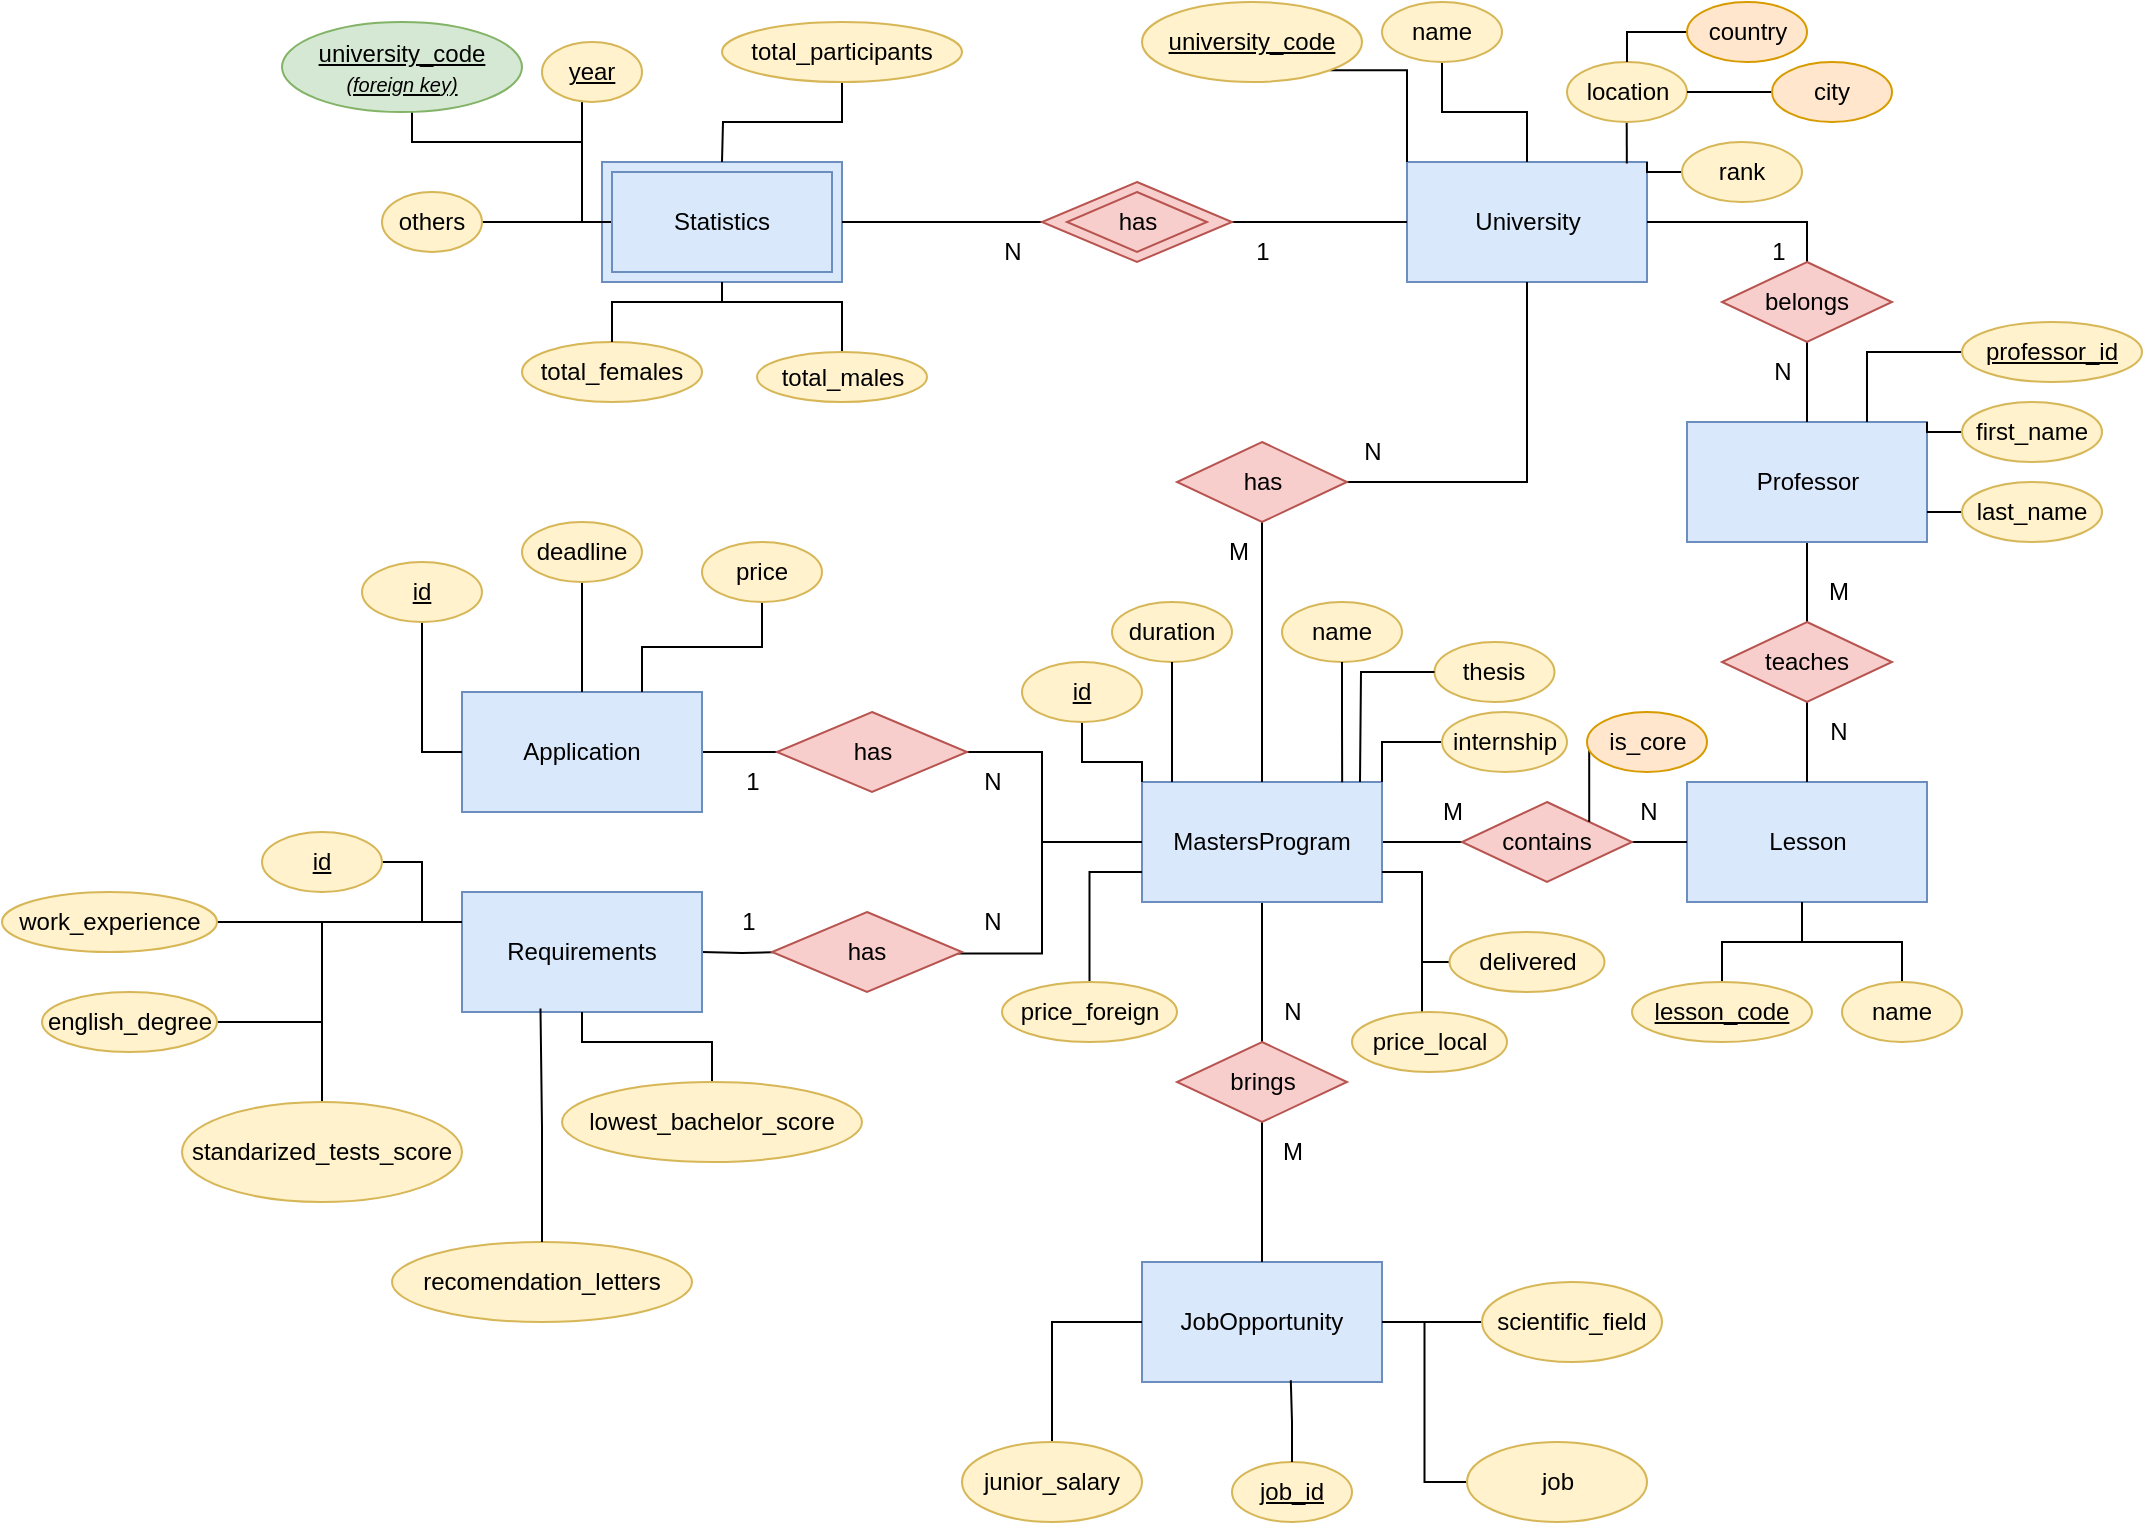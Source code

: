 <mxfile version="22.1.3" type="device">
  <diagram id="R2lEEEUBdFMjLlhIrx00" name="Page-1">
    <mxGraphModel dx="2284" dy="902" grid="1" gridSize="10" guides="1" tooltips="1" connect="1" arrows="1" fold="1" page="1" pageScale="1" pageWidth="850" pageHeight="1100" math="0" shadow="0" extFonts="Permanent Marker^https://fonts.googleapis.com/css?family=Permanent+Marker">
      <root>
        <mxCell id="0" />
        <mxCell id="1" parent="0" />
        <mxCell id="-cBvw6SvAeBIQjjov1bn-34" style="rounded=0;orthogonalLoop=1;jettySize=auto;html=1;exitX=1;exitY=0.5;exitDx=0;exitDy=0;entryX=0;entryY=0.5;entryDx=0;entryDy=0;endArrow=none;endFill=0;" parent="1" source="-cBvw6SvAeBIQjjov1bn-1" target="-cBvw6SvAeBIQjjov1bn-33" edge="1">
          <mxGeometry relative="1" as="geometry" />
        </mxCell>
        <mxCell id="-cBvw6SvAeBIQjjov1bn-50" style="edgeStyle=orthogonalEdgeStyle;rounded=0;orthogonalLoop=1;jettySize=auto;html=1;exitX=0;exitY=0.5;exitDx=0;exitDy=0;entryX=1;entryY=0.5;entryDx=0;entryDy=0;endArrow=none;endFill=0;" parent="1" source="-cBvw6SvAeBIQjjov1bn-1" edge="1">
          <mxGeometry relative="1" as="geometry">
            <mxPoint x="-75" y="575" as="targetPoint" />
            <Array as="points">
              <mxPoint x="-30" y="620" />
              <mxPoint x="-30" y="575" />
            </Array>
          </mxGeometry>
        </mxCell>
        <mxCell id="-cBvw6SvAeBIQjjov1bn-54" style="edgeStyle=orthogonalEdgeStyle;rounded=0;orthogonalLoop=1;jettySize=auto;html=1;exitX=0.5;exitY=1;exitDx=0;exitDy=0;entryX=0.5;entryY=0;entryDx=0;entryDy=0;endArrow=none;endFill=0;" parent="1" source="-cBvw6SvAeBIQjjov1bn-1" target="-cBvw6SvAeBIQjjov1bn-53" edge="1">
          <mxGeometry relative="1" as="geometry" />
        </mxCell>
        <mxCell id="-cBvw6SvAeBIQjjov1bn-1" value="MastersProgram" style="rounded=0;whiteSpace=wrap;html=1;fillColor=#dae8fc;strokeColor=#6c8ebf;" parent="1" vertex="1">
          <mxGeometry x="20" y="590" width="120" height="60" as="geometry" />
        </mxCell>
        <mxCell id="-cBvw6SvAeBIQjjov1bn-9" value="University" style="rounded=0;whiteSpace=wrap;html=1;fillColor=#dae8fc;strokeColor=#6c8ebf;" parent="1" vertex="1">
          <mxGeometry x="152.5" y="280" width="120" height="60" as="geometry" />
        </mxCell>
        <mxCell id="-cBvw6SvAeBIQjjov1bn-48" style="edgeStyle=orthogonalEdgeStyle;rounded=0;orthogonalLoop=1;jettySize=auto;html=1;entryX=0;entryY=0.5;entryDx=0;entryDy=0;endArrow=none;endFill=0;" parent="1" source="-cBvw6SvAeBIQjjov1bn-11" edge="1">
          <mxGeometry relative="1" as="geometry">
            <mxPoint x="-160" y="575" as="targetPoint" />
          </mxGeometry>
        </mxCell>
        <mxCell id="-cBvw6SvAeBIQjjov1bn-11" value="Application" style="rounded=0;whiteSpace=wrap;html=1;fillColor=#dae8fc;strokeColor=#6c8ebf;" parent="1" vertex="1">
          <mxGeometry x="-320" y="545" width="120" height="60" as="geometry" />
        </mxCell>
        <mxCell id="-cBvw6SvAeBIQjjov1bn-12" value="Lesson" style="rounded=0;whiteSpace=wrap;html=1;fillColor=#dae8fc;strokeColor=#6c8ebf;" parent="1" vertex="1">
          <mxGeometry x="292.5" y="590" width="120" height="60" as="geometry" />
        </mxCell>
        <mxCell id="-cBvw6SvAeBIQjjov1bn-17" value="JobOpportunity" style="rounded=0;whiteSpace=wrap;html=1;fillColor=#dae8fc;strokeColor=#6c8ebf;" parent="1" vertex="1">
          <mxGeometry x="20" y="830" width="120" height="60" as="geometry" />
        </mxCell>
        <mxCell id="-cBvw6SvAeBIQjjov1bn-28" value="N" style="text;html=1;align=center;verticalAlign=middle;resizable=0;points=[];autosize=1;strokeColor=none;fillColor=none;" parent="1" vertex="1">
          <mxGeometry x="120" y="410" width="30" height="30" as="geometry" />
        </mxCell>
        <mxCell id="-cBvw6SvAeBIQjjov1bn-35" style="edgeStyle=orthogonalEdgeStyle;rounded=0;orthogonalLoop=1;jettySize=auto;html=1;exitX=1;exitY=0.5;exitDx=0;exitDy=0;entryX=0;entryY=0.5;entryDx=0;entryDy=0;endArrow=none;endFill=0;" parent="1" source="-cBvw6SvAeBIQjjov1bn-33" target="-cBvw6SvAeBIQjjov1bn-12" edge="1">
          <mxGeometry relative="1" as="geometry" />
        </mxCell>
        <mxCell id="-cBvw6SvAeBIQjjov1bn-33" value="contains" style="rhombus;whiteSpace=wrap;html=1;fillColor=#f8cecc;strokeColor=#b85450;" parent="1" vertex="1">
          <mxGeometry x="180" y="600" width="85" height="40" as="geometry" />
        </mxCell>
        <mxCell id="-cBvw6SvAeBIQjjov1bn-43" value="N" style="text;html=1;align=center;verticalAlign=middle;resizable=0;points=[];autosize=1;strokeColor=none;fillColor=none;" parent="1" vertex="1">
          <mxGeometry x="352.5" y="550" width="30" height="30" as="geometry" />
        </mxCell>
        <mxCell id="-cBvw6SvAeBIQjjov1bn-45" value="M" style="text;html=1;align=center;verticalAlign=middle;resizable=0;points=[];autosize=1;strokeColor=none;fillColor=none;" parent="1" vertex="1">
          <mxGeometry x="160" y="590" width="30" height="30" as="geometry" />
        </mxCell>
        <mxCell id="-cBvw6SvAeBIQjjov1bn-46" value="N" style="text;html=1;align=center;verticalAlign=middle;resizable=0;points=[];autosize=1;strokeColor=none;fillColor=none;" parent="1" vertex="1">
          <mxGeometry x="257.5" y="590" width="30" height="30" as="geometry" />
        </mxCell>
        <mxCell id="-cBvw6SvAeBIQjjov1bn-51" value="1" style="text;html=1;align=center;verticalAlign=middle;resizable=0;points=[];autosize=1;strokeColor=none;fillColor=none;" parent="1" vertex="1">
          <mxGeometry x="-190" y="575" width="30" height="30" as="geometry" />
        </mxCell>
        <mxCell id="-cBvw6SvAeBIQjjov1bn-52" value="N" style="text;html=1;align=center;verticalAlign=middle;resizable=0;points=[];autosize=1;strokeColor=none;fillColor=none;" parent="1" vertex="1">
          <mxGeometry x="-70" y="575" width="30" height="30" as="geometry" />
        </mxCell>
        <mxCell id="-cBvw6SvAeBIQjjov1bn-55" style="edgeStyle=orthogonalEdgeStyle;rounded=0;orthogonalLoop=1;jettySize=auto;html=1;exitX=0.5;exitY=1;exitDx=0;exitDy=0;entryX=0.5;entryY=0;entryDx=0;entryDy=0;endArrow=none;endFill=0;" parent="1" source="-cBvw6SvAeBIQjjov1bn-53" target="-cBvw6SvAeBIQjjov1bn-17" edge="1">
          <mxGeometry relative="1" as="geometry" />
        </mxCell>
        <mxCell id="-cBvw6SvAeBIQjjov1bn-53" value="brings" style="rhombus;whiteSpace=wrap;html=1;fillColor=#f8cecc;strokeColor=#b85450;" parent="1" vertex="1">
          <mxGeometry x="37.5" y="720" width="85" height="40" as="geometry" />
        </mxCell>
        <mxCell id="-cBvw6SvAeBIQjjov1bn-56" value="M" style="text;html=1;align=center;verticalAlign=middle;resizable=0;points=[];autosize=1;strokeColor=none;fillColor=none;" parent="1" vertex="1">
          <mxGeometry x="80" y="760" width="30" height="30" as="geometry" />
        </mxCell>
        <mxCell id="-cBvw6SvAeBIQjjov1bn-57" value="N" style="text;html=1;align=center;verticalAlign=middle;resizable=0;points=[];autosize=1;strokeColor=none;fillColor=none;" parent="1" vertex="1">
          <mxGeometry x="80" y="690" width="30" height="30" as="geometry" />
        </mxCell>
        <mxCell id="-cBvw6SvAeBIQjjov1bn-110" style="edgeStyle=orthogonalEdgeStyle;rounded=0;orthogonalLoop=1;jettySize=auto;html=1;exitX=0.5;exitY=1;exitDx=0;exitDy=0;endArrow=none;endFill=0;" parent="1" source="-cBvw6SvAeBIQjjov1bn-106" target="-cBvw6SvAeBIQjjov1bn-12" edge="1">
          <mxGeometry relative="1" as="geometry" />
        </mxCell>
        <mxCell id="Vq4cGkvq0sY0oEgIhacN-1" style="edgeStyle=orthogonalEdgeStyle;rounded=0;orthogonalLoop=1;jettySize=auto;html=1;exitX=0.5;exitY=0;exitDx=0;exitDy=0;entryX=0.5;entryY=1;entryDx=0;entryDy=0;endArrow=none;endFill=0;" parent="1" source="-cBvw6SvAeBIQjjov1bn-106" target="-cBvw6SvAeBIQjjov1bn-115" edge="1">
          <mxGeometry relative="1" as="geometry" />
        </mxCell>
        <mxCell id="-cBvw6SvAeBIQjjov1bn-106" value="teaches" style="rhombus;whiteSpace=wrap;html=1;fillColor=#f8cecc;strokeColor=#b85450;" parent="1" vertex="1">
          <mxGeometry x="310" y="510" width="85" height="40" as="geometry" />
        </mxCell>
        <mxCell id="-cBvw6SvAeBIQjjov1bn-115" value="Professor" style="rounded=0;whiteSpace=wrap;html=1;fillColor=#dae8fc;strokeColor=#6c8ebf;" parent="1" vertex="1">
          <mxGeometry x="292.5" y="410" width="120" height="60" as="geometry" />
        </mxCell>
        <mxCell id="-cBvw6SvAeBIQjjov1bn-119" value="M" style="text;html=1;align=center;verticalAlign=middle;resizable=0;points=[];autosize=1;strokeColor=none;fillColor=none;" parent="1" vertex="1">
          <mxGeometry x="352.5" y="480" width="30" height="30" as="geometry" />
        </mxCell>
        <mxCell id="-cBvw6SvAeBIQjjov1bn-121" value="" style="edgeStyle=orthogonalEdgeStyle;rounded=0;orthogonalLoop=1;jettySize=auto;html=1;endArrow=none;endFill=0;" parent="1" source="-cBvw6SvAeBIQjjov1bn-9" target="-cBvw6SvAeBIQjjov1bn-100" edge="1">
          <mxGeometry relative="1" as="geometry">
            <mxPoint x="153" y="410" as="sourcePoint" />
            <mxPoint x="80" y="510.0" as="targetPoint" />
            <Array as="points">
              <mxPoint x="213" y="440" />
            </Array>
          </mxGeometry>
        </mxCell>
        <mxCell id="-cBvw6SvAeBIQjjov1bn-122" style="edgeStyle=orthogonalEdgeStyle;rounded=0;orthogonalLoop=1;jettySize=auto;html=1;exitX=0.5;exitY=1;exitDx=0;exitDy=0;endArrow=none;endFill=0;" parent="1" source="-cBvw6SvAeBIQjjov1bn-100" target="-cBvw6SvAeBIQjjov1bn-1" edge="1">
          <mxGeometry relative="1" as="geometry" />
        </mxCell>
        <mxCell id="-cBvw6SvAeBIQjjov1bn-100" value="has" style="rhombus;whiteSpace=wrap;html=1;fillColor=#f8cecc;strokeColor=#b85450;" parent="1" vertex="1">
          <mxGeometry x="37.5" y="420" width="85" height="40" as="geometry" />
        </mxCell>
        <mxCell id="-cBvw6SvAeBIQjjov1bn-123" value="M" style="text;html=1;align=center;verticalAlign=middle;resizable=0;points=[];autosize=1;strokeColor=none;fillColor=none;" parent="1" vertex="1">
          <mxGeometry x="52.5" y="460" width="30" height="30" as="geometry" />
        </mxCell>
        <mxCell id="Vq4cGkvq0sY0oEgIhacN-3" value="N" style="text;html=1;align=center;verticalAlign=middle;resizable=0;points=[];autosize=1;strokeColor=none;fillColor=none;" parent="1" vertex="1">
          <mxGeometry x="325" y="370" width="30" height="30" as="geometry" />
        </mxCell>
        <mxCell id="Vq4cGkvq0sY0oEgIhacN-4" value="1" style="text;html=1;align=center;verticalAlign=middle;resizable=0;points=[];autosize=1;strokeColor=none;fillColor=none;" parent="1" vertex="1">
          <mxGeometry x="322.5" y="310" width="30" height="30" as="geometry" />
        </mxCell>
        <mxCell id="Vq4cGkvq0sY0oEgIhacN-6" style="edgeStyle=orthogonalEdgeStyle;rounded=0;orthogonalLoop=1;jettySize=auto;html=1;exitX=0.5;exitY=0;exitDx=0;exitDy=0;entryX=1;entryY=0.5;entryDx=0;entryDy=0;endArrow=none;endFill=0;" parent="1" source="Vq4cGkvq0sY0oEgIhacN-5" target="-cBvw6SvAeBIQjjov1bn-9" edge="1">
          <mxGeometry relative="1" as="geometry">
            <Array as="points">
              <mxPoint x="353" y="310" />
            </Array>
          </mxGeometry>
        </mxCell>
        <mxCell id="Vq4cGkvq0sY0oEgIhacN-7" style="edgeStyle=orthogonalEdgeStyle;rounded=0;orthogonalLoop=1;jettySize=auto;html=1;exitX=0.5;exitY=1;exitDx=0;exitDy=0;endArrow=none;endFill=0;" parent="1" source="Vq4cGkvq0sY0oEgIhacN-5" target="-cBvw6SvAeBIQjjov1bn-115" edge="1">
          <mxGeometry relative="1" as="geometry" />
        </mxCell>
        <mxCell id="Vq4cGkvq0sY0oEgIhacN-5" value="belongs" style="rhombus;whiteSpace=wrap;html=1;fillColor=#f8cecc;strokeColor=#b85450;" parent="1" vertex="1">
          <mxGeometry x="310" y="330" width="85" height="40" as="geometry" />
        </mxCell>
        <mxCell id="Vq4cGkvq0sY0oEgIhacN-16" style="edgeStyle=orthogonalEdgeStyle;rounded=0;orthogonalLoop=1;jettySize=auto;html=1;exitX=0.5;exitY=1;exitDx=0;exitDy=0;endArrow=none;endFill=0;" parent="1" source="Vq4cGkvq0sY0oEgIhacN-9" target="-cBvw6SvAeBIQjjov1bn-9" edge="1">
          <mxGeometry relative="1" as="geometry" />
        </mxCell>
        <mxCell id="Vq4cGkvq0sY0oEgIhacN-9" value="name" style="ellipse;whiteSpace=wrap;html=1;fillColor=#fff2cc;strokeColor=#d6b656;" parent="1" vertex="1">
          <mxGeometry x="140" y="200" width="60" height="30" as="geometry" />
        </mxCell>
        <mxCell id="Vq4cGkvq0sY0oEgIhacN-18" style="edgeStyle=orthogonalEdgeStyle;rounded=0;orthogonalLoop=1;jettySize=auto;html=1;entryX=0.916;entryY=0.013;entryDx=0;entryDy=0;endArrow=none;endFill=0;entryPerimeter=0;" parent="1" target="-cBvw6SvAeBIQjjov1bn-9" edge="1">
          <mxGeometry relative="1" as="geometry">
            <mxPoint x="262.35" y="260" as="sourcePoint" />
            <mxPoint x="262.63" y="278.86" as="targetPoint" />
          </mxGeometry>
        </mxCell>
        <mxCell id="Vq4cGkvq0sY0oEgIhacN-10" value="location" style="ellipse;whiteSpace=wrap;html=1;fillColor=#fff2cc;strokeColor=#d6b656;" parent="1" vertex="1">
          <mxGeometry x="232.5" y="230" width="60" height="30" as="geometry" />
        </mxCell>
        <mxCell id="Vq4cGkvq0sY0oEgIhacN-21" style="edgeStyle=orthogonalEdgeStyle;rounded=0;orthogonalLoop=1;jettySize=auto;html=1;exitX=0;exitY=0.5;exitDx=0;exitDy=0;entryX=0.5;entryY=0;entryDx=0;entryDy=0;endArrow=none;endFill=0;" parent="1" source="Vq4cGkvq0sY0oEgIhacN-11" target="Vq4cGkvq0sY0oEgIhacN-10" edge="1">
          <mxGeometry relative="1" as="geometry" />
        </mxCell>
        <mxCell id="Vq4cGkvq0sY0oEgIhacN-11" value="country" style="ellipse;whiteSpace=wrap;html=1;fillColor=#ffe6cc;strokeColor=#d79b00;" parent="1" vertex="1">
          <mxGeometry x="292.5" y="200" width="60" height="30" as="geometry" />
        </mxCell>
        <mxCell id="Vq4cGkvq0sY0oEgIhacN-20" style="edgeStyle=orthogonalEdgeStyle;rounded=0;orthogonalLoop=1;jettySize=auto;html=1;exitX=0;exitY=0.5;exitDx=0;exitDy=0;entryX=1;entryY=0.5;entryDx=0;entryDy=0;endArrow=none;endFill=0;" parent="1" source="Vq4cGkvq0sY0oEgIhacN-12" target="Vq4cGkvq0sY0oEgIhacN-10" edge="1">
          <mxGeometry relative="1" as="geometry" />
        </mxCell>
        <mxCell id="Vq4cGkvq0sY0oEgIhacN-12" value="city" style="ellipse;whiteSpace=wrap;html=1;fillColor=#ffe6cc;strokeColor=#d79b00;" parent="1" vertex="1">
          <mxGeometry x="335" y="230" width="60" height="30" as="geometry" />
        </mxCell>
        <mxCell id="Vq4cGkvq0sY0oEgIhacN-23" style="edgeStyle=orthogonalEdgeStyle;rounded=0;orthogonalLoop=1;jettySize=auto;html=1;exitX=0;exitY=0.5;exitDx=0;exitDy=0;entryX=1;entryY=0;entryDx=0;entryDy=0;endArrow=none;endFill=0;" parent="1" source="Vq4cGkvq0sY0oEgIhacN-22" target="-cBvw6SvAeBIQjjov1bn-9" edge="1">
          <mxGeometry relative="1" as="geometry" />
        </mxCell>
        <mxCell id="Vq4cGkvq0sY0oEgIhacN-22" value="rank" style="ellipse;whiteSpace=wrap;html=1;fillColor=#fff2cc;strokeColor=#d6b656;" parent="1" vertex="1">
          <mxGeometry x="290" y="270" width="60" height="30" as="geometry" />
        </mxCell>
        <mxCell id="Vq4cGkvq0sY0oEgIhacN-28" style="edgeStyle=orthogonalEdgeStyle;rounded=0;orthogonalLoop=1;jettySize=auto;html=1;exitX=0;exitY=0.5;exitDx=0;exitDy=0;entryX=0.75;entryY=0;entryDx=0;entryDy=0;endArrow=none;endFill=0;" parent="1" source="Vq4cGkvq0sY0oEgIhacN-24" target="-cBvw6SvAeBIQjjov1bn-115" edge="1">
          <mxGeometry relative="1" as="geometry" />
        </mxCell>
        <mxCell id="Vq4cGkvq0sY0oEgIhacN-24" value="&lt;u&gt;professor_id&lt;/u&gt;" style="ellipse;whiteSpace=wrap;html=1;fillColor=#fff2cc;strokeColor=#d6b656;" parent="1" vertex="1">
          <mxGeometry x="430" y="360" width="90" height="30" as="geometry" />
        </mxCell>
        <mxCell id="Vq4cGkvq0sY0oEgIhacN-29" style="edgeStyle=orthogonalEdgeStyle;rounded=0;orthogonalLoop=1;jettySize=auto;html=1;exitX=0;exitY=0.5;exitDx=0;exitDy=0;entryX=1;entryY=0;entryDx=0;entryDy=0;endArrow=none;endFill=0;" parent="1" source="Vq4cGkvq0sY0oEgIhacN-25" target="-cBvw6SvAeBIQjjov1bn-115" edge="1">
          <mxGeometry relative="1" as="geometry" />
        </mxCell>
        <mxCell id="Vq4cGkvq0sY0oEgIhacN-25" value="first_name" style="ellipse;whiteSpace=wrap;html=1;fillColor=#fff2cc;strokeColor=#d6b656;" parent="1" vertex="1">
          <mxGeometry x="430" y="400" width="70" height="30" as="geometry" />
        </mxCell>
        <mxCell id="Vq4cGkvq0sY0oEgIhacN-30" style="edgeStyle=orthogonalEdgeStyle;rounded=0;orthogonalLoop=1;jettySize=auto;html=1;exitX=0;exitY=0.5;exitDx=0;exitDy=0;entryX=1;entryY=0.75;entryDx=0;entryDy=0;endArrow=none;endFill=0;" parent="1" source="Vq4cGkvq0sY0oEgIhacN-26" target="-cBvw6SvAeBIQjjov1bn-115" edge="1">
          <mxGeometry relative="1" as="geometry" />
        </mxCell>
        <mxCell id="Vq4cGkvq0sY0oEgIhacN-26" value="last_name" style="ellipse;whiteSpace=wrap;html=1;fillColor=#fff2cc;strokeColor=#d6b656;" parent="1" vertex="1">
          <mxGeometry x="430" y="440" width="70" height="30" as="geometry" />
        </mxCell>
        <mxCell id="Vq4cGkvq0sY0oEgIhacN-34" style="edgeStyle=orthogonalEdgeStyle;rounded=0;orthogonalLoop=1;jettySize=auto;html=1;exitX=0.5;exitY=0;exitDx=0;exitDy=0;endArrow=none;endFill=0;" parent="1" source="Vq4cGkvq0sY0oEgIhacN-32" target="-cBvw6SvAeBIQjjov1bn-12" edge="1">
          <mxGeometry relative="1" as="geometry">
            <Array as="points">
              <mxPoint x="310" y="670" />
              <mxPoint x="350" y="670" />
            </Array>
          </mxGeometry>
        </mxCell>
        <mxCell id="Vq4cGkvq0sY0oEgIhacN-32" value="&lt;u&gt;lesson_code&lt;/u&gt;" style="ellipse;whiteSpace=wrap;html=1;fillColor=#fff2cc;strokeColor=#d6b656;" parent="1" vertex="1">
          <mxGeometry x="265" y="690" width="90" height="30" as="geometry" />
        </mxCell>
        <mxCell id="Vq4cGkvq0sY0oEgIhacN-35" style="edgeStyle=orthogonalEdgeStyle;rounded=0;orthogonalLoop=1;jettySize=auto;html=1;exitX=0.5;exitY=0;exitDx=0;exitDy=0;endArrow=none;endFill=0;" parent="1" source="Vq4cGkvq0sY0oEgIhacN-33" edge="1">
          <mxGeometry relative="1" as="geometry">
            <mxPoint x="350" y="650" as="targetPoint" />
            <Array as="points">
              <mxPoint x="400" y="670" />
              <mxPoint x="350" y="670" />
            </Array>
          </mxGeometry>
        </mxCell>
        <mxCell id="Vq4cGkvq0sY0oEgIhacN-33" value="name" style="ellipse;whiteSpace=wrap;html=1;fillColor=#fff2cc;strokeColor=#d6b656;" parent="1" vertex="1">
          <mxGeometry x="370" y="690" width="60" height="30" as="geometry" />
        </mxCell>
        <mxCell id="q_yVc49AFoi8xn_i-CeX-12" style="edgeStyle=orthogonalEdgeStyle;rounded=0;orthogonalLoop=1;jettySize=auto;html=1;entryX=0;entryY=0;entryDx=0;entryDy=0;endArrow=none;endFill=0;" parent="1" source="q_yVc49AFoi8xn_i-CeX-1" target="-cBvw6SvAeBIQjjov1bn-1" edge="1">
          <mxGeometry relative="1" as="geometry" />
        </mxCell>
        <mxCell id="q_yVc49AFoi8xn_i-CeX-1" value="&lt;u&gt;id&lt;/u&gt;" style="ellipse;whiteSpace=wrap;html=1;fillColor=#fff2cc;strokeColor=#d6b656;" parent="1" vertex="1">
          <mxGeometry x="-40" y="530" width="60" height="30" as="geometry" />
        </mxCell>
        <mxCell id="q_yVc49AFoi8xn_i-CeX-2" value="duration" style="ellipse;whiteSpace=wrap;html=1;fillColor=#fff2cc;strokeColor=#d6b656;" parent="1" vertex="1">
          <mxGeometry x="5" y="500" width="60" height="30" as="geometry" />
        </mxCell>
        <mxCell id="q_yVc49AFoi8xn_i-CeX-3" value="&lt;div&gt;name&lt;/div&gt;" style="ellipse;whiteSpace=wrap;html=1;fillColor=#fff2cc;strokeColor=#d6b656;" parent="1" vertex="1">
          <mxGeometry x="90" y="500" width="60" height="30" as="geometry" />
        </mxCell>
        <mxCell id="q_yVc49AFoi8xn_i-CeX-4" value="thesis" style="ellipse;whiteSpace=wrap;html=1;fillColor=#fff2cc;strokeColor=#d6b656;" parent="1" vertex="1">
          <mxGeometry x="166.25" y="520" width="60" height="30" as="geometry" />
        </mxCell>
        <mxCell id="q_yVc49AFoi8xn_i-CeX-23" style="edgeStyle=orthogonalEdgeStyle;rounded=0;orthogonalLoop=1;jettySize=auto;html=1;entryX=1;entryY=0;entryDx=0;entryDy=0;endArrow=none;endFill=0;" parent="1" source="q_yVc49AFoi8xn_i-CeX-5" target="-cBvw6SvAeBIQjjov1bn-1" edge="1">
          <mxGeometry relative="1" as="geometry">
            <mxPoint x="140" y="575" as="targetPoint" />
          </mxGeometry>
        </mxCell>
        <mxCell id="q_yVc49AFoi8xn_i-CeX-5" value="internship" style="ellipse;whiteSpace=wrap;html=1;fillColor=#fff2cc;strokeColor=#d6b656;" parent="1" vertex="1">
          <mxGeometry x="170" y="555" width="62.5" height="30" as="geometry" />
        </mxCell>
        <mxCell id="q_yVc49AFoi8xn_i-CeX-24" style="edgeStyle=orthogonalEdgeStyle;rounded=0;orthogonalLoop=1;jettySize=auto;html=1;entryX=1;entryY=0.75;entryDx=0;entryDy=0;endArrow=none;endFill=0;" parent="1" source="q_yVc49AFoi8xn_i-CeX-6" target="-cBvw6SvAeBIQjjov1bn-1" edge="1">
          <mxGeometry relative="1" as="geometry">
            <Array as="points">
              <mxPoint x="160" y="635" />
            </Array>
          </mxGeometry>
        </mxCell>
        <mxCell id="q_yVc49AFoi8xn_i-CeX-6" value="price_local" style="ellipse;whiteSpace=wrap;html=1;fillColor=#fff2cc;strokeColor=#d6b656;" parent="1" vertex="1">
          <mxGeometry x="125" y="705" width="77.5" height="30" as="geometry" />
        </mxCell>
        <mxCell id="q_yVc49AFoi8xn_i-CeX-25" style="edgeStyle=orthogonalEdgeStyle;rounded=0;orthogonalLoop=1;jettySize=auto;html=1;entryX=0;entryY=0.75;entryDx=0;entryDy=0;endArrow=none;endFill=0;" parent="1" source="q_yVc49AFoi8xn_i-CeX-7" target="-cBvw6SvAeBIQjjov1bn-1" edge="1">
          <mxGeometry relative="1" as="geometry" />
        </mxCell>
        <mxCell id="q_yVc49AFoi8xn_i-CeX-7" value="price_foreign" style="ellipse;whiteSpace=wrap;html=1;fillColor=#fff2cc;strokeColor=#d6b656;" parent="1" vertex="1">
          <mxGeometry x="-50" y="690" width="87.5" height="30" as="geometry" />
        </mxCell>
        <mxCell id="q_yVc49AFoi8xn_i-CeX-14" style="edgeStyle=orthogonalEdgeStyle;rounded=0;orthogonalLoop=1;jettySize=auto;html=1;endArrow=none;endFill=0;entryX=0.125;entryY=0;entryDx=0;entryDy=0;entryPerimeter=0;" parent="1" source="q_yVc49AFoi8xn_i-CeX-2" target="-cBvw6SvAeBIQjjov1bn-1" edge="1">
          <mxGeometry relative="1" as="geometry">
            <mxPoint x="40" y="580" as="targetPoint" />
          </mxGeometry>
        </mxCell>
        <mxCell id="q_yVc49AFoi8xn_i-CeX-16" style="edgeStyle=orthogonalEdgeStyle;rounded=0;orthogonalLoop=1;jettySize=auto;html=1;entryX=0.834;entryY=0.003;entryDx=0;entryDy=0;entryPerimeter=0;endArrow=none;endFill=0;" parent="1" source="q_yVc49AFoi8xn_i-CeX-3" target="-cBvw6SvAeBIQjjov1bn-1" edge="1">
          <mxGeometry relative="1" as="geometry" />
        </mxCell>
        <mxCell id="q_yVc49AFoi8xn_i-CeX-17" style="edgeStyle=orthogonalEdgeStyle;rounded=0;orthogonalLoop=1;jettySize=auto;html=1;endArrow=none;endFill=0;" parent="1" source="q_yVc49AFoi8xn_i-CeX-4" edge="1">
          <mxGeometry relative="1" as="geometry">
            <mxPoint x="129" y="590" as="targetPoint" />
          </mxGeometry>
        </mxCell>
        <mxCell id="frPYJ4hjf-r7NF71AFFR-7" style="edgeStyle=orthogonalEdgeStyle;rounded=0;orthogonalLoop=1;jettySize=auto;html=1;endArrow=none;endFill=0;" parent="1" source="frPYJ4hjf-r7NF71AFFR-6" target="-cBvw6SvAeBIQjjov1bn-17" edge="1">
          <mxGeometry relative="1" as="geometry" />
        </mxCell>
        <mxCell id="frPYJ4hjf-r7NF71AFFR-6" value="scientific_field" style="ellipse;whiteSpace=wrap;html=1;fillColor=#fff2cc;strokeColor=#d6b656;" parent="1" vertex="1">
          <mxGeometry x="190" y="840" width="90" height="40" as="geometry" />
        </mxCell>
        <mxCell id="frPYJ4hjf-r7NF71AFFR-21" style="edgeStyle=orthogonalEdgeStyle;rounded=0;orthogonalLoop=1;jettySize=auto;html=1;exitX=0;exitY=0.5;exitDx=0;exitDy=0;entryX=1;entryY=0.5;entryDx=0;entryDy=0;endArrow=none;endFill=0;" parent="1" target="frPYJ4hjf-r7NF71AFFR-20" edge="1">
          <mxGeometry relative="1" as="geometry">
            <mxPoint x="-160" y="675" as="sourcePoint" />
          </mxGeometry>
        </mxCell>
        <mxCell id="frPYJ4hjf-r7NF71AFFR-19" style="edgeStyle=orthogonalEdgeStyle;rounded=0;orthogonalLoop=1;jettySize=auto;html=1;endArrow=none;endFill=0;" parent="1" edge="1">
          <mxGeometry relative="1" as="geometry">
            <mxPoint x="-75.0" y="675.81" as="sourcePoint" />
            <mxPoint x="20" y="620" as="targetPoint" />
            <Array as="points">
              <mxPoint x="-30" y="675.81" />
              <mxPoint x="-30" y="619.81" />
            </Array>
          </mxGeometry>
        </mxCell>
        <mxCell id="frPYJ4hjf-r7NF71AFFR-20" value="Requirements" style="rounded=0;whiteSpace=wrap;html=1;fillColor=#dae8fc;strokeColor=#6c8ebf;" parent="1" vertex="1">
          <mxGeometry x="-320" y="645" width="120" height="60" as="geometry" />
        </mxCell>
        <mxCell id="frPYJ4hjf-r7NF71AFFR-22" value="1" style="text;html=1;align=center;verticalAlign=middle;resizable=0;points=[];autosize=1;strokeColor=none;fillColor=none;" parent="1" vertex="1">
          <mxGeometry x="-192.5" y="645" width="30" height="30" as="geometry" />
        </mxCell>
        <mxCell id="frPYJ4hjf-r7NF71AFFR-24" value="N" style="text;html=1;align=center;verticalAlign=middle;resizable=0;points=[];autosize=1;strokeColor=none;fillColor=none;" parent="1" vertex="1">
          <mxGeometry x="-70" y="645" width="30" height="30" as="geometry" />
        </mxCell>
        <mxCell id="frPYJ4hjf-r7NF71AFFR-48" style="edgeStyle=orthogonalEdgeStyle;rounded=0;orthogonalLoop=1;jettySize=auto;html=1;entryX=0;entryY=0.5;entryDx=0;entryDy=0;endArrow=none;endFill=0;" parent="1" source="frPYJ4hjf-r7NF71AFFR-26" target="-cBvw6SvAeBIQjjov1bn-11" edge="1">
          <mxGeometry relative="1" as="geometry" />
        </mxCell>
        <mxCell id="frPYJ4hjf-r7NF71AFFR-26" value="&lt;u&gt;id&lt;/u&gt;" style="ellipse;whiteSpace=wrap;html=1;fillColor=#fff2cc;strokeColor=#d6b656;" parent="1" vertex="1">
          <mxGeometry x="-370" y="480" width="60" height="30" as="geometry" />
        </mxCell>
        <mxCell id="frPYJ4hjf-r7NF71AFFR-27" value="&lt;u&gt;job_id&lt;/u&gt;" style="ellipse;whiteSpace=wrap;html=1;fillColor=#fff2cc;strokeColor=#d6b656;" parent="1" vertex="1">
          <mxGeometry x="65" y="930" width="60" height="30" as="geometry" />
        </mxCell>
        <mxCell id="frPYJ4hjf-r7NF71AFFR-42" style="edgeStyle=orthogonalEdgeStyle;rounded=0;orthogonalLoop=1;jettySize=auto;html=1;endArrow=none;endFill=0;" parent="1" source="frPYJ4hjf-r7NF71AFFR-28" edge="1">
          <mxGeometry relative="1" as="geometry">
            <mxPoint x="-320" y="660" as="targetPoint" />
            <Array as="points">
              <mxPoint x="-390" y="710" />
              <mxPoint x="-390" y="660" />
            </Array>
          </mxGeometry>
        </mxCell>
        <mxCell id="frPYJ4hjf-r7NF71AFFR-28" value="english_degree" style="ellipse;whiteSpace=wrap;html=1;fillColor=#fff2cc;strokeColor=#d6b656;" parent="1" vertex="1">
          <mxGeometry x="-530" y="695" width="87.5" height="30" as="geometry" />
        </mxCell>
        <mxCell id="frPYJ4hjf-r7NF71AFFR-41" style="edgeStyle=orthogonalEdgeStyle;rounded=0;orthogonalLoop=1;jettySize=auto;html=1;entryX=0;entryY=0.25;entryDx=0;entryDy=0;endArrow=none;endFill=0;" parent="1" source="frPYJ4hjf-r7NF71AFFR-31" target="frPYJ4hjf-r7NF71AFFR-20" edge="1">
          <mxGeometry relative="1" as="geometry" />
        </mxCell>
        <mxCell id="frPYJ4hjf-r7NF71AFFR-31" value="work_experience" style="ellipse;whiteSpace=wrap;html=1;fillColor=#fff2cc;strokeColor=#d6b656;" parent="1" vertex="1">
          <mxGeometry x="-550" y="645" width="107.5" height="30" as="geometry" />
        </mxCell>
        <mxCell id="frPYJ4hjf-r7NF71AFFR-32" value="recomendation_letters" style="ellipse;whiteSpace=wrap;html=1;fillColor=#fff2cc;strokeColor=#d6b656;" parent="1" vertex="1">
          <mxGeometry x="-355" y="820" width="150" height="40" as="geometry" />
        </mxCell>
        <mxCell id="frPYJ4hjf-r7NF71AFFR-43" style="edgeStyle=orthogonalEdgeStyle;rounded=0;orthogonalLoop=1;jettySize=auto;html=1;exitX=0.5;exitY=0;exitDx=0;exitDy=0;endArrow=none;endFill=0;" parent="1" source="frPYJ4hjf-r7NF71AFFR-33" edge="1">
          <mxGeometry relative="1" as="geometry">
            <mxPoint x="-320" y="660" as="targetPoint" />
            <Array as="points">
              <mxPoint x="-390" y="660" />
            </Array>
          </mxGeometry>
        </mxCell>
        <mxCell id="frPYJ4hjf-r7NF71AFFR-33" value="standarized_tests_score" style="ellipse;whiteSpace=wrap;html=1;fillColor=#fff2cc;strokeColor=#d6b656;" parent="1" vertex="1">
          <mxGeometry x="-460" y="750" width="140" height="50" as="geometry" />
        </mxCell>
        <mxCell id="frPYJ4hjf-r7NF71AFFR-40" style="edgeStyle=orthogonalEdgeStyle;rounded=0;orthogonalLoop=1;jettySize=auto;html=1;entryX=0;entryY=0.25;entryDx=0;entryDy=0;endArrow=none;endFill=0;" parent="1" source="frPYJ4hjf-r7NF71AFFR-34" target="frPYJ4hjf-r7NF71AFFR-20" edge="1">
          <mxGeometry relative="1" as="geometry" />
        </mxCell>
        <mxCell id="frPYJ4hjf-r7NF71AFFR-34" value="&lt;u&gt;id&lt;/u&gt;" style="ellipse;whiteSpace=wrap;html=1;fillColor=#fff2cc;strokeColor=#d6b656;" parent="1" vertex="1">
          <mxGeometry x="-420" y="615" width="60" height="30" as="geometry" />
        </mxCell>
        <mxCell id="frPYJ4hjf-r7NF71AFFR-45" style="edgeStyle=orthogonalEdgeStyle;rounded=0;orthogonalLoop=1;jettySize=auto;html=1;endArrow=none;endFill=0;" parent="1" source="frPYJ4hjf-r7NF71AFFR-38" target="frPYJ4hjf-r7NF71AFFR-20" edge="1">
          <mxGeometry relative="1" as="geometry" />
        </mxCell>
        <mxCell id="frPYJ4hjf-r7NF71AFFR-38" value="lowest_bachelor_score" style="ellipse;whiteSpace=wrap;html=1;fillColor=#fff2cc;strokeColor=#d6b656;" parent="1" vertex="1">
          <mxGeometry x="-270" y="740" width="150" height="40" as="geometry" />
        </mxCell>
        <mxCell id="frPYJ4hjf-r7NF71AFFR-44" style="edgeStyle=orthogonalEdgeStyle;rounded=0;orthogonalLoop=1;jettySize=auto;html=1;endArrow=none;endFill=0;entryX=0.327;entryY=0.97;entryDx=0;entryDy=0;entryPerimeter=0;" parent="1" source="frPYJ4hjf-r7NF71AFFR-32" target="frPYJ4hjf-r7NF71AFFR-20" edge="1">
          <mxGeometry relative="1" as="geometry">
            <mxPoint x="-280" y="710" as="targetPoint" />
          </mxGeometry>
        </mxCell>
        <mxCell id="frPYJ4hjf-r7NF71AFFR-49" style="edgeStyle=orthogonalEdgeStyle;rounded=0;orthogonalLoop=1;jettySize=auto;html=1;endArrow=none;endFill=0;" parent="1" source="frPYJ4hjf-r7NF71AFFR-46" target="-cBvw6SvAeBIQjjov1bn-11" edge="1">
          <mxGeometry relative="1" as="geometry" />
        </mxCell>
        <mxCell id="frPYJ4hjf-r7NF71AFFR-46" value="deadline" style="ellipse;whiteSpace=wrap;html=1;fillColor=#fff2cc;strokeColor=#d6b656;" parent="1" vertex="1">
          <mxGeometry x="-290" y="460" width="60" height="30" as="geometry" />
        </mxCell>
        <mxCell id="frPYJ4hjf-r7NF71AFFR-50" style="edgeStyle=orthogonalEdgeStyle;rounded=0;orthogonalLoop=1;jettySize=auto;html=1;entryX=0.75;entryY=0;entryDx=0;entryDy=0;endArrow=none;endFill=0;" parent="1" source="frPYJ4hjf-r7NF71AFFR-47" target="-cBvw6SvAeBIQjjov1bn-11" edge="1">
          <mxGeometry relative="1" as="geometry" />
        </mxCell>
        <mxCell id="frPYJ4hjf-r7NF71AFFR-47" value="price" style="ellipse;whiteSpace=wrap;html=1;fillColor=#fff2cc;strokeColor=#d6b656;" parent="1" vertex="1">
          <mxGeometry x="-200" y="470" width="60" height="30" as="geometry" />
        </mxCell>
        <mxCell id="frPYJ4hjf-r7NF71AFFR-53" style="edgeStyle=orthogonalEdgeStyle;rounded=0;orthogonalLoop=1;jettySize=auto;html=1;entryX=0;entryY=0.5;entryDx=0;entryDy=0;endArrow=none;endFill=0;" parent="1" source="frPYJ4hjf-r7NF71AFFR-51" target="-cBvw6SvAeBIQjjov1bn-17" edge="1">
          <mxGeometry relative="1" as="geometry" />
        </mxCell>
        <mxCell id="frPYJ4hjf-r7NF71AFFR-51" value="junior_salary" style="ellipse;whiteSpace=wrap;html=1;fillColor=#fff2cc;strokeColor=#d6b656;" parent="1" vertex="1">
          <mxGeometry x="-70" y="920" width="90" height="40" as="geometry" />
        </mxCell>
        <mxCell id="frPYJ4hjf-r7NF71AFFR-52" style="edgeStyle=orthogonalEdgeStyle;rounded=0;orthogonalLoop=1;jettySize=auto;html=1;exitX=0.5;exitY=0;exitDx=0;exitDy=0;entryX=0.62;entryY=0.986;entryDx=0;entryDy=0;entryPerimeter=0;endArrow=none;endFill=0;" parent="1" source="frPYJ4hjf-r7NF71AFFR-27" target="-cBvw6SvAeBIQjjov1bn-17" edge="1">
          <mxGeometry relative="1" as="geometry" />
        </mxCell>
        <mxCell id="frPYJ4hjf-r7NF71AFFR-55" value="Statistics" style="rounded=0;whiteSpace=wrap;html=1;fillColor=#dae8fc;strokeColor=#6c8ebf;" parent="1" vertex="1">
          <mxGeometry x="-250" y="280" width="120" height="60" as="geometry" />
        </mxCell>
        <mxCell id="frPYJ4hjf-r7NF71AFFR-57" style="edgeStyle=orthogonalEdgeStyle;rounded=0;orthogonalLoop=1;jettySize=auto;html=1;entryX=1;entryY=0.5;entryDx=0;entryDy=0;endArrow=none;endFill=0;exitX=0;exitY=0.5;exitDx=0;exitDy=0;" parent="1" source="frPYJ4hjf-r7NF71AFFR-56" target="frPYJ4hjf-r7NF71AFFR-55" edge="1">
          <mxGeometry relative="1" as="geometry">
            <mxPoint x="-60" y="310" as="sourcePoint" />
          </mxGeometry>
        </mxCell>
        <mxCell id="frPYJ4hjf-r7NF71AFFR-58" style="edgeStyle=orthogonalEdgeStyle;rounded=0;orthogonalLoop=1;jettySize=auto;html=1;endArrow=none;endFill=0;" parent="1" source="frPYJ4hjf-r7NF71AFFR-56" target="-cBvw6SvAeBIQjjov1bn-9" edge="1">
          <mxGeometry relative="1" as="geometry" />
        </mxCell>
        <mxCell id="frPYJ4hjf-r7NF71AFFR-56" value="has" style="rhombus;whiteSpace=wrap;html=1;fillColor=#f8cecc;strokeColor=#b85450;" parent="1" vertex="1">
          <mxGeometry x="-30" y="290" width="95" height="40" as="geometry" />
        </mxCell>
        <mxCell id="frPYJ4hjf-r7NF71AFFR-68" style="edgeStyle=orthogonalEdgeStyle;rounded=0;orthogonalLoop=1;jettySize=auto;html=1;endArrow=none;endFill=0;" parent="1" source="frPYJ4hjf-r7NF71AFFR-60" edge="1">
          <mxGeometry relative="1" as="geometry">
            <mxPoint x="-190" y="280" as="targetPoint" />
          </mxGeometry>
        </mxCell>
        <mxCell id="frPYJ4hjf-r7NF71AFFR-60" value="&lt;span style=&quot;border-color: var(--border-color);&quot;&gt;total_participants&lt;/span&gt;" style="ellipse;whiteSpace=wrap;html=1;fillColor=#fff2cc;strokeColor=#d6b656;" parent="1" vertex="1">
          <mxGeometry x="-190" y="210" width="120" height="30" as="geometry" />
        </mxCell>
        <mxCell id="frPYJ4hjf-r7NF71AFFR-61" value="&lt;span style=&quot;border-color: var(--border-color);&quot;&gt;total_females&lt;/span&gt;" style="ellipse;whiteSpace=wrap;html=1;fillColor=#fff2cc;strokeColor=#d6b656;" parent="1" vertex="1">
          <mxGeometry x="-290" y="370" width="90" height="30" as="geometry" />
        </mxCell>
        <mxCell id="frPYJ4hjf-r7NF71AFFR-64" style="edgeStyle=orthogonalEdgeStyle;rounded=0;orthogonalLoop=1;jettySize=auto;html=1;endArrow=none;endFill=0;" parent="1" source="frPYJ4hjf-r7NF71AFFR-62" target="frPYJ4hjf-r7NF71AFFR-55" edge="1">
          <mxGeometry relative="1" as="geometry">
            <Array as="points">
              <mxPoint x="-130" y="350" />
              <mxPoint x="-190" y="350" />
            </Array>
          </mxGeometry>
        </mxCell>
        <mxCell id="frPYJ4hjf-r7NF71AFFR-62" value="total_males" style="ellipse;whiteSpace=wrap;html=1;fillColor=#fff2cc;strokeColor=#d6b656;" parent="1" vertex="1">
          <mxGeometry x="-172.5" y="375" width="85" height="25" as="geometry" />
        </mxCell>
        <mxCell id="wjJqVFUb4bfdwvRGyWRJ-1" style="edgeStyle=orthogonalEdgeStyle;rounded=0;orthogonalLoop=1;jettySize=auto;html=1;entryX=0;entryY=0.5;entryDx=0;entryDy=0;endArrow=none;endFill=0;" parent="1" source="frPYJ4hjf-r7NF71AFFR-63" target="frPYJ4hjf-r7NF71AFFR-77" edge="1">
          <mxGeometry relative="1" as="geometry" />
        </mxCell>
        <mxCell id="frPYJ4hjf-r7NF71AFFR-63" value="others" style="ellipse;whiteSpace=wrap;html=1;fillColor=#fff2cc;strokeColor=#d6b656;" parent="1" vertex="1">
          <mxGeometry x="-360" y="295" width="50" height="30" as="geometry" />
        </mxCell>
        <mxCell id="frPYJ4hjf-r7NF71AFFR-65" style="edgeStyle=orthogonalEdgeStyle;rounded=0;orthogonalLoop=1;jettySize=auto;html=1;entryX=0.5;entryY=1;entryDx=0;entryDy=0;endArrow=none;endFill=0;" parent="1" source="frPYJ4hjf-r7NF71AFFR-61" target="frPYJ4hjf-r7NF71AFFR-55" edge="1">
          <mxGeometry relative="1" as="geometry">
            <Array as="points">
              <mxPoint x="-245" y="350" />
              <mxPoint x="-190" y="350" />
            </Array>
          </mxGeometry>
        </mxCell>
        <mxCell id="frPYJ4hjf-r7NF71AFFR-70" value="N" style="text;html=1;align=center;verticalAlign=middle;resizable=0;points=[];autosize=1;strokeColor=none;fillColor=none;" parent="1" vertex="1">
          <mxGeometry x="-60" y="310" width="30" height="30" as="geometry" />
        </mxCell>
        <mxCell id="frPYJ4hjf-r7NF71AFFR-72" style="edgeStyle=orthogonalEdgeStyle;rounded=0;orthogonalLoop=1;jettySize=auto;html=1;entryX=0;entryY=0.5;entryDx=0;entryDy=0;endArrow=none;endFill=0;" parent="1" source="frPYJ4hjf-r7NF71AFFR-71" target="frPYJ4hjf-r7NF71AFFR-55" edge="1">
          <mxGeometry relative="1" as="geometry">
            <Array as="points">
              <mxPoint x="-260" y="310" />
            </Array>
          </mxGeometry>
        </mxCell>
        <mxCell id="frPYJ4hjf-r7NF71AFFR-71" value="&lt;u&gt;year&lt;/u&gt;" style="ellipse;whiteSpace=wrap;html=1;fillColor=#fff2cc;strokeColor=#d6b656;" parent="1" vertex="1">
          <mxGeometry x="-280" y="220" width="50" height="30" as="geometry" />
        </mxCell>
        <mxCell id="frPYJ4hjf-r7NF71AFFR-74" style="edgeStyle=orthogonalEdgeStyle;rounded=0;orthogonalLoop=1;jettySize=auto;html=1;entryX=1;entryY=0.5;entryDx=0;entryDy=0;endArrow=none;endFill=0;" parent="1" source="frPYJ4hjf-r7NF71AFFR-73" target="-cBvw6SvAeBIQjjov1bn-17" edge="1">
          <mxGeometry relative="1" as="geometry" />
        </mxCell>
        <mxCell id="frPYJ4hjf-r7NF71AFFR-73" value="job" style="ellipse;whiteSpace=wrap;html=1;fillColor=#fff2cc;strokeColor=#d6b656;" parent="1" vertex="1">
          <mxGeometry x="182.5" y="920" width="90" height="40" as="geometry" />
        </mxCell>
        <mxCell id="frPYJ4hjf-r7NF71AFFR-76" style="edgeStyle=orthogonalEdgeStyle;rounded=0;orthogonalLoop=1;jettySize=auto;html=1;entryX=1;entryY=0.75;entryDx=0;entryDy=0;endArrow=none;endFill=0;" parent="1" source="frPYJ4hjf-r7NF71AFFR-75" target="-cBvw6SvAeBIQjjov1bn-1" edge="1">
          <mxGeometry relative="1" as="geometry">
            <Array as="points">
              <mxPoint x="160" y="680" />
              <mxPoint x="160" y="635" />
            </Array>
          </mxGeometry>
        </mxCell>
        <mxCell id="frPYJ4hjf-r7NF71AFFR-75" value="delivered" style="ellipse;whiteSpace=wrap;html=1;fillColor=#fff2cc;strokeColor=#d6b656;" parent="1" vertex="1">
          <mxGeometry x="173.75" y="665" width="77.5" height="30" as="geometry" />
        </mxCell>
        <mxCell id="frPYJ4hjf-r7NF71AFFR-77" value="Statistics" style="rounded=0;whiteSpace=wrap;html=1;fillColor=#dae8fc;strokeColor=#6c8ebf;" parent="1" vertex="1">
          <mxGeometry x="-245" y="285" width="110" height="50" as="geometry" />
        </mxCell>
        <mxCell id="frPYJ4hjf-r7NF71AFFR-78" value="has" style="rhombus;whiteSpace=wrap;html=1;fillColor=#f8cecc;strokeColor=#b85450;" parent="1" vertex="1">
          <mxGeometry x="-17.5" y="295" width="70" height="30" as="geometry" />
        </mxCell>
        <mxCell id="frPYJ4hjf-r7NF71AFFR-82" value="has" style="rhombus;whiteSpace=wrap;html=1;fillColor=#f8cecc;strokeColor=#b85450;" parent="1" vertex="1">
          <mxGeometry x="-162.5" y="555" width="95" height="40" as="geometry" />
        </mxCell>
        <mxCell id="frPYJ4hjf-r7NF71AFFR-84" value="has" style="rhombus;whiteSpace=wrap;html=1;fillColor=#f8cecc;strokeColor=#b85450;" parent="1" vertex="1">
          <mxGeometry x="-165" y="655" width="95" height="40" as="geometry" />
        </mxCell>
        <mxCell id="frPYJ4hjf-r7NF71AFFR-86" value="1" style="text;html=1;align=center;verticalAlign=middle;resizable=0;points=[];autosize=1;strokeColor=none;fillColor=none;" parent="1" vertex="1">
          <mxGeometry x="65" y="310" width="30" height="30" as="geometry" />
        </mxCell>
        <mxCell id="frPYJ4hjf-r7NF71AFFR-89" style="edgeStyle=orthogonalEdgeStyle;rounded=0;orthogonalLoop=1;jettySize=auto;html=1;exitX=1;exitY=1;exitDx=0;exitDy=0;entryX=0;entryY=0;entryDx=0;entryDy=0;endArrow=none;endFill=0;" parent="1" source="frPYJ4hjf-r7NF71AFFR-88" target="-cBvw6SvAeBIQjjov1bn-9" edge="1">
          <mxGeometry relative="1" as="geometry" />
        </mxCell>
        <mxCell id="frPYJ4hjf-r7NF71AFFR-88" value="&lt;u&gt;university_code&lt;/u&gt;" style="ellipse;whiteSpace=wrap;html=1;fillColor=#fff2cc;strokeColor=#d6b656;" parent="1" vertex="1">
          <mxGeometry x="20" y="200" width="110" height="40" as="geometry" />
        </mxCell>
        <mxCell id="5poMEZ1TtujUQ69kWp1x-4" value="" style="edgeStyle=orthogonalEdgeStyle;rounded=0;orthogonalLoop=1;jettySize=auto;html=1;entryX=1;entryY=0;entryDx=0;entryDy=0;endArrow=none;endFill=0;" parent="1" edge="1">
          <mxGeometry relative="1" as="geometry">
            <mxPoint x="272.499" y="580" as="sourcePoint" />
            <mxPoint x="243.61" y="610" as="targetPoint" />
            <Array as="points">
              <mxPoint x="272" y="570" />
              <mxPoint x="244" y="570" />
            </Array>
          </mxGeometry>
        </mxCell>
        <mxCell id="5poMEZ1TtujUQ69kWp1x-1" value="is_core" style="ellipse;whiteSpace=wrap;html=1;fillColor=#ffe6cc;strokeColor=#d79b00;" parent="1" vertex="1">
          <mxGeometry x="242.5" y="555" width="60" height="30" as="geometry" />
        </mxCell>
        <mxCell id="wjJqVFUb4bfdwvRGyWRJ-3" style="edgeStyle=orthogonalEdgeStyle;rounded=0;orthogonalLoop=1;jettySize=auto;html=1;endArrow=none;endFill=0;" parent="1" source="wjJqVFUb4bfdwvRGyWRJ-2" edge="1">
          <mxGeometry relative="1" as="geometry">
            <mxPoint x="-260" y="280" as="targetPoint" />
            <Array as="points">
              <mxPoint x="-345" y="270" />
              <mxPoint x="-260" y="270" />
            </Array>
          </mxGeometry>
        </mxCell>
        <mxCell id="wjJqVFUb4bfdwvRGyWRJ-2" value="&lt;u&gt;university_code &lt;i&gt;&lt;font style=&quot;font-size: 10px;&quot;&gt;(foreign key)&lt;/font&gt;&lt;/i&gt;&lt;/u&gt;" style="ellipse;whiteSpace=wrap;html=1;fillColor=#d5e8d4;strokeColor=#82b366;" parent="1" vertex="1">
          <mxGeometry x="-410" y="210" width="120" height="45" as="geometry" />
        </mxCell>
      </root>
    </mxGraphModel>
  </diagram>
</mxfile>
